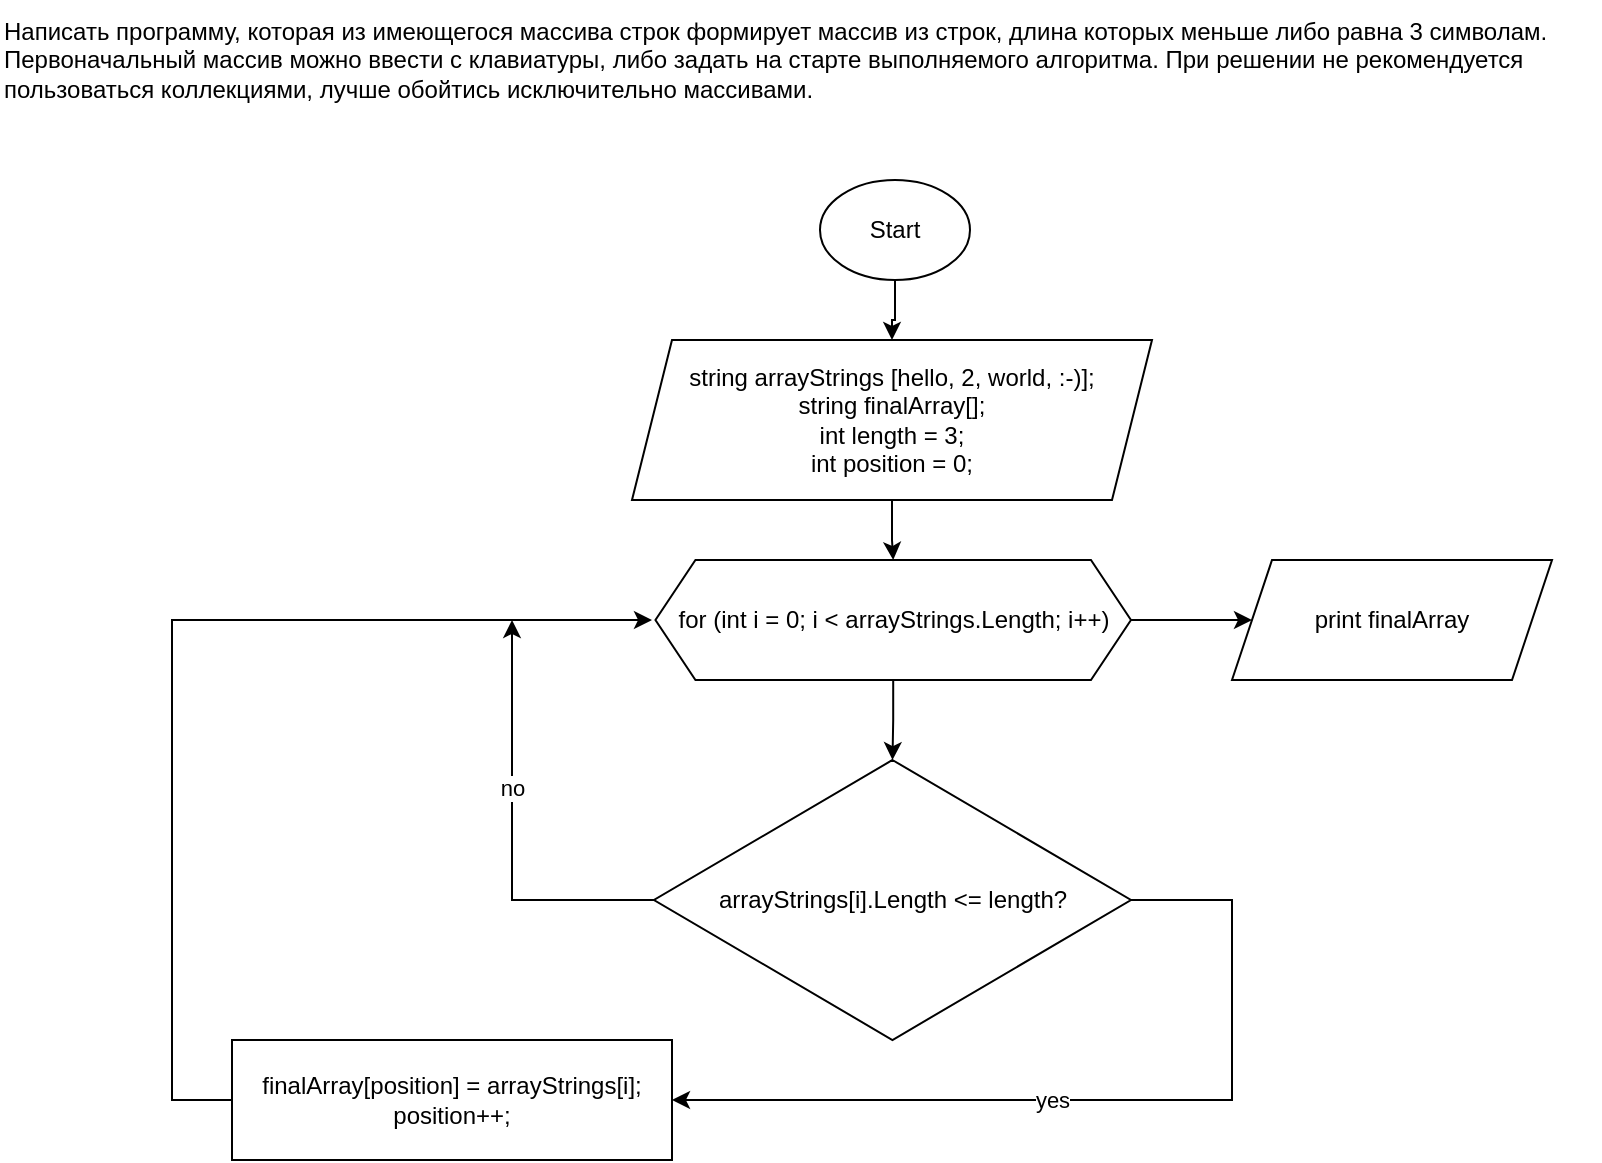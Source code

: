 <mxfile version="20.3.0" type="device"><diagram id="lbkzpXGnoEMuxmmw4VKa" name="Страница 1"><mxGraphModel dx="1108" dy="553" grid="1" gridSize="10" guides="1" tooltips="1" connect="1" arrows="1" fold="1" page="1" pageScale="1" pageWidth="827" pageHeight="1169" math="0" shadow="0"><root><mxCell id="0"/><mxCell id="1" parent="0"/><mxCell id="rjeOV9vbKAJAnLwvxT8A-6" value="" style="edgeStyle=orthogonalEdgeStyle;rounded=0;orthogonalLoop=1;jettySize=auto;html=1;" parent="1" source="rjeOV9vbKAJAnLwvxT8A-1" target="rjeOV9vbKAJAnLwvxT8A-5" edge="1"><mxGeometry relative="1" as="geometry"/></mxCell><mxCell id="rjeOV9vbKAJAnLwvxT8A-1" value="Start" style="ellipse;whiteSpace=wrap;html=1;" parent="1" vertex="1"><mxGeometry x="424" y="100" width="75" height="50" as="geometry"/></mxCell><mxCell id="rjeOV9vbKAJAnLwvxT8A-4" value="Написать программу, которая из имеющегося массива строк формирует&amp;nbsp;&lt;span style=&quot;background-color: initial;&quot;&gt;массив из строк, длина которых меньше либо равна 3 символам.&amp;nbsp;&lt;br&gt;Первоначальный массив можно ввести с клавиатуры, либо задать на старте выполняемого алгоритма. При решении не рекомендуется&amp;nbsp;&lt;br&gt;пользоваться коллекциями, лучше обойтись исключительно массивами.&lt;br&gt;&lt;/span&gt;" style="text;html=1;align=left;verticalAlign=middle;resizable=0;points=[];autosize=1;strokeColor=none;fillColor=none;" parent="1" vertex="1"><mxGeometry x="14" y="10" width="800" height="60" as="geometry"/></mxCell><mxCell id="rjeOV9vbKAJAnLwvxT8A-10" value="" style="edgeStyle=orthogonalEdgeStyle;rounded=0;orthogonalLoop=1;jettySize=auto;html=1;" parent="1" source="rjeOV9vbKAJAnLwvxT8A-5" target="rjeOV9vbKAJAnLwvxT8A-9" edge="1"><mxGeometry relative="1" as="geometry"/></mxCell><mxCell id="rjeOV9vbKAJAnLwvxT8A-5" value="string arrayStrings [hello, 2, world, :-)];&lt;br&gt;string finalArray[];&lt;br&gt;int length = 3;&lt;br&gt;int position = 0;" style="shape=parallelogram;perimeter=parallelogramPerimeter;whiteSpace=wrap;html=1;fixedSize=1;" parent="1" vertex="1"><mxGeometry x="330" y="180" width="260" height="80" as="geometry"/></mxCell><mxCell id="rjeOV9vbKAJAnLwvxT8A-13" value="" style="edgeStyle=orthogonalEdgeStyle;rounded=0;orthogonalLoop=1;jettySize=auto;html=1;" parent="1" source="rjeOV9vbKAJAnLwvxT8A-9" target="rjeOV9vbKAJAnLwvxT8A-12" edge="1"><mxGeometry relative="1" as="geometry"/></mxCell><mxCell id="rjeOV9vbKAJAnLwvxT8A-29" value="" style="edgeStyle=orthogonalEdgeStyle;rounded=0;orthogonalLoop=1;jettySize=auto;html=1;" parent="1" source="rjeOV9vbKAJAnLwvxT8A-9" target="rjeOV9vbKAJAnLwvxT8A-28" edge="1"><mxGeometry relative="1" as="geometry"/></mxCell><mxCell id="rjeOV9vbKAJAnLwvxT8A-9" value="for (int i = 0; i &amp;lt; arrayStrings.Length; i++)" style="shape=hexagon;perimeter=hexagonPerimeter2;whiteSpace=wrap;html=1;fixedSize=1;" parent="1" vertex="1"><mxGeometry x="341.73" y="290" width="237.75" height="60" as="geometry"/></mxCell><mxCell id="rjeOV9vbKAJAnLwvxT8A-26" style="edgeStyle=orthogonalEdgeStyle;rounded=0;orthogonalLoop=1;jettySize=auto;html=1;exitX=0;exitY=0.5;exitDx=0;exitDy=0;" parent="1" source="rjeOV9vbKAJAnLwvxT8A-12" edge="1"><mxGeometry relative="1" as="geometry"><mxPoint x="270" y="320" as="targetPoint"/><Array as="points"><mxPoint x="270" y="460"/><mxPoint x="270" y="320"/></Array></mxGeometry></mxCell><mxCell id="rjeOV9vbKAJAnLwvxT8A-27" value="no" style="edgeLabel;html=1;align=center;verticalAlign=middle;resizable=0;points=[];" parent="rjeOV9vbKAJAnLwvxT8A-26" vertex="1" connectable="0"><mxGeometry x="0.204" relative="1" as="geometry"><mxPoint as="offset"/></mxGeometry></mxCell><mxCell id="oqds80qtVxwHxEF5vY-1-1" style="edgeStyle=orthogonalEdgeStyle;rounded=0;orthogonalLoop=1;jettySize=auto;html=1;exitX=1;exitY=0.5;exitDx=0;exitDy=0;entryX=1;entryY=0.5;entryDx=0;entryDy=0;" edge="1" parent="1" source="rjeOV9vbKAJAnLwvxT8A-12" target="rjeOV9vbKAJAnLwvxT8A-17"><mxGeometry relative="1" as="geometry"><Array as="points"><mxPoint x="630" y="460"/><mxPoint x="630" y="560"/></Array></mxGeometry></mxCell><mxCell id="oqds80qtVxwHxEF5vY-1-2" value="yes" style="edgeLabel;html=1;align=center;verticalAlign=middle;resizable=0;points=[];" vertex="1" connectable="0" parent="oqds80qtVxwHxEF5vY-1-1"><mxGeometry x="0.117" relative="1" as="geometry"><mxPoint as="offset"/></mxGeometry></mxCell><mxCell id="rjeOV9vbKAJAnLwvxT8A-12" value="arrayStrings[i].Length &amp;lt;= length?" style="rhombus;whiteSpace=wrap;html=1;" parent="1" vertex="1"><mxGeometry x="340.98" y="390" width="238.5" height="140" as="geometry"/></mxCell><mxCell id="rjeOV9vbKAJAnLwvxT8A-24" style="edgeStyle=orthogonalEdgeStyle;rounded=0;orthogonalLoop=1;jettySize=auto;html=1;exitX=0;exitY=0.5;exitDx=0;exitDy=0;" parent="1" source="rjeOV9vbKAJAnLwvxT8A-17" edge="1"><mxGeometry relative="1" as="geometry"><mxPoint x="340" y="320" as="targetPoint"/><Array as="points"><mxPoint x="100" y="560"/><mxPoint x="100" y="320"/></Array></mxGeometry></mxCell><mxCell id="rjeOV9vbKAJAnLwvxT8A-17" value="finalArray[position] = arrayStrings[i];&lt;br&gt;position++;" style="whiteSpace=wrap;html=1;" parent="1" vertex="1"><mxGeometry x="130" y="530" width="220" height="60" as="geometry"/></mxCell><mxCell id="rjeOV9vbKAJAnLwvxT8A-28" value="print finalArray" style="shape=parallelogram;perimeter=parallelogramPerimeter;whiteSpace=wrap;html=1;fixedSize=1;" parent="1" vertex="1"><mxGeometry x="630" y="290" width="160.01" height="60" as="geometry"/></mxCell></root></mxGraphModel></diagram></mxfile>